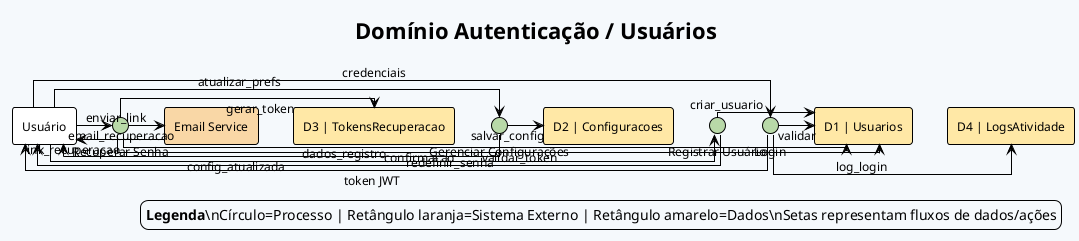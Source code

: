 @startuml autenticacao
!theme plain
skinparam backgroundColor #F5F9FC
skinparam linetype ortho
skinparam defaultFontName Arial
skinparam defaultFontSize 12

title Domínio Autenticação / Usuários

rectangle "Usuário" as User
rectangle "Email Service" as EmailExt #F9D7A6

circle "Login" as P1 #B8D9A8
circle "Gerenciar Configurações" as P2 #B8D9A8
circle "Recuperar Senha" as P3 #B8D9A8
circle "Registrar Usuário" as P4 #B8D9A8

rectangle "D1 | Usuarios" as D1 #FFE8A6
rectangle "D2 | Configuracoes" as D2 #FFE8A6
rectangle "D3 | TokensRecuperacao" as D3 #FFE8A6
rectangle "D4 | LogsAtividade" as D4 #FFE8A6

User -> P1 : credenciais
P1 -> D1 : validar
P1 -> User : token JWT
P1 -> D4 : log_login

User -> P4 : dados_registro
P4 -> D1 : criar_usuario
P4 -> User : confirmacao

User -> P2 : atualizar_prefs
P2 -> D2 : salvar_config
P2 -> User : config_atualizada

User -> P3 : email_recuperacao
P3 -> D3 : gerar_token
P3 -> EmailExt : enviar_link
EmailExt -> User : link_recuperacao

P3 -> D1 : validar_token
P3 -> D1 : redefinir_senha

legend right
<b>Legenda</b>\nCírculo=Processo | Retângulo laranja=Sistema Externo | Retângulo amarelo=Dados\nSetas representam fluxos de dados/ações
endlegend

@enduml
